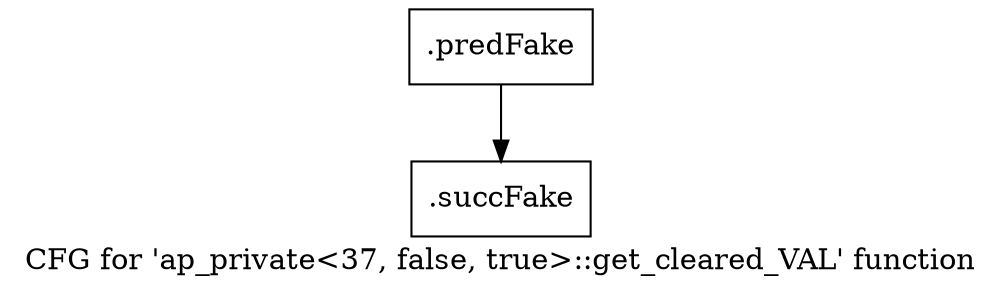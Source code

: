 digraph "CFG for 'ap_private\<37, false, true\>::get_cleared_VAL' function" {
	label="CFG for 'ap_private\<37, false, true\>::get_cleared_VAL' function";

	Node0x5a8b9a0 [shape=record,filename="",linenumber="",label="{.predFake}"];
	Node0x5a8b9a0 -> Node0x60dc990[ callList="" memoryops="" filename="/mnt/xilinx/Vitis_HLS/2021.2/include/etc/ap_private.h" execusionnum="725"];
	Node0x60dc990 [shape=record,filename="/mnt/xilinx/Vitis_HLS/2021.2/include/etc/ap_private.h",linenumber="1463",label="{.succFake}"];
}

